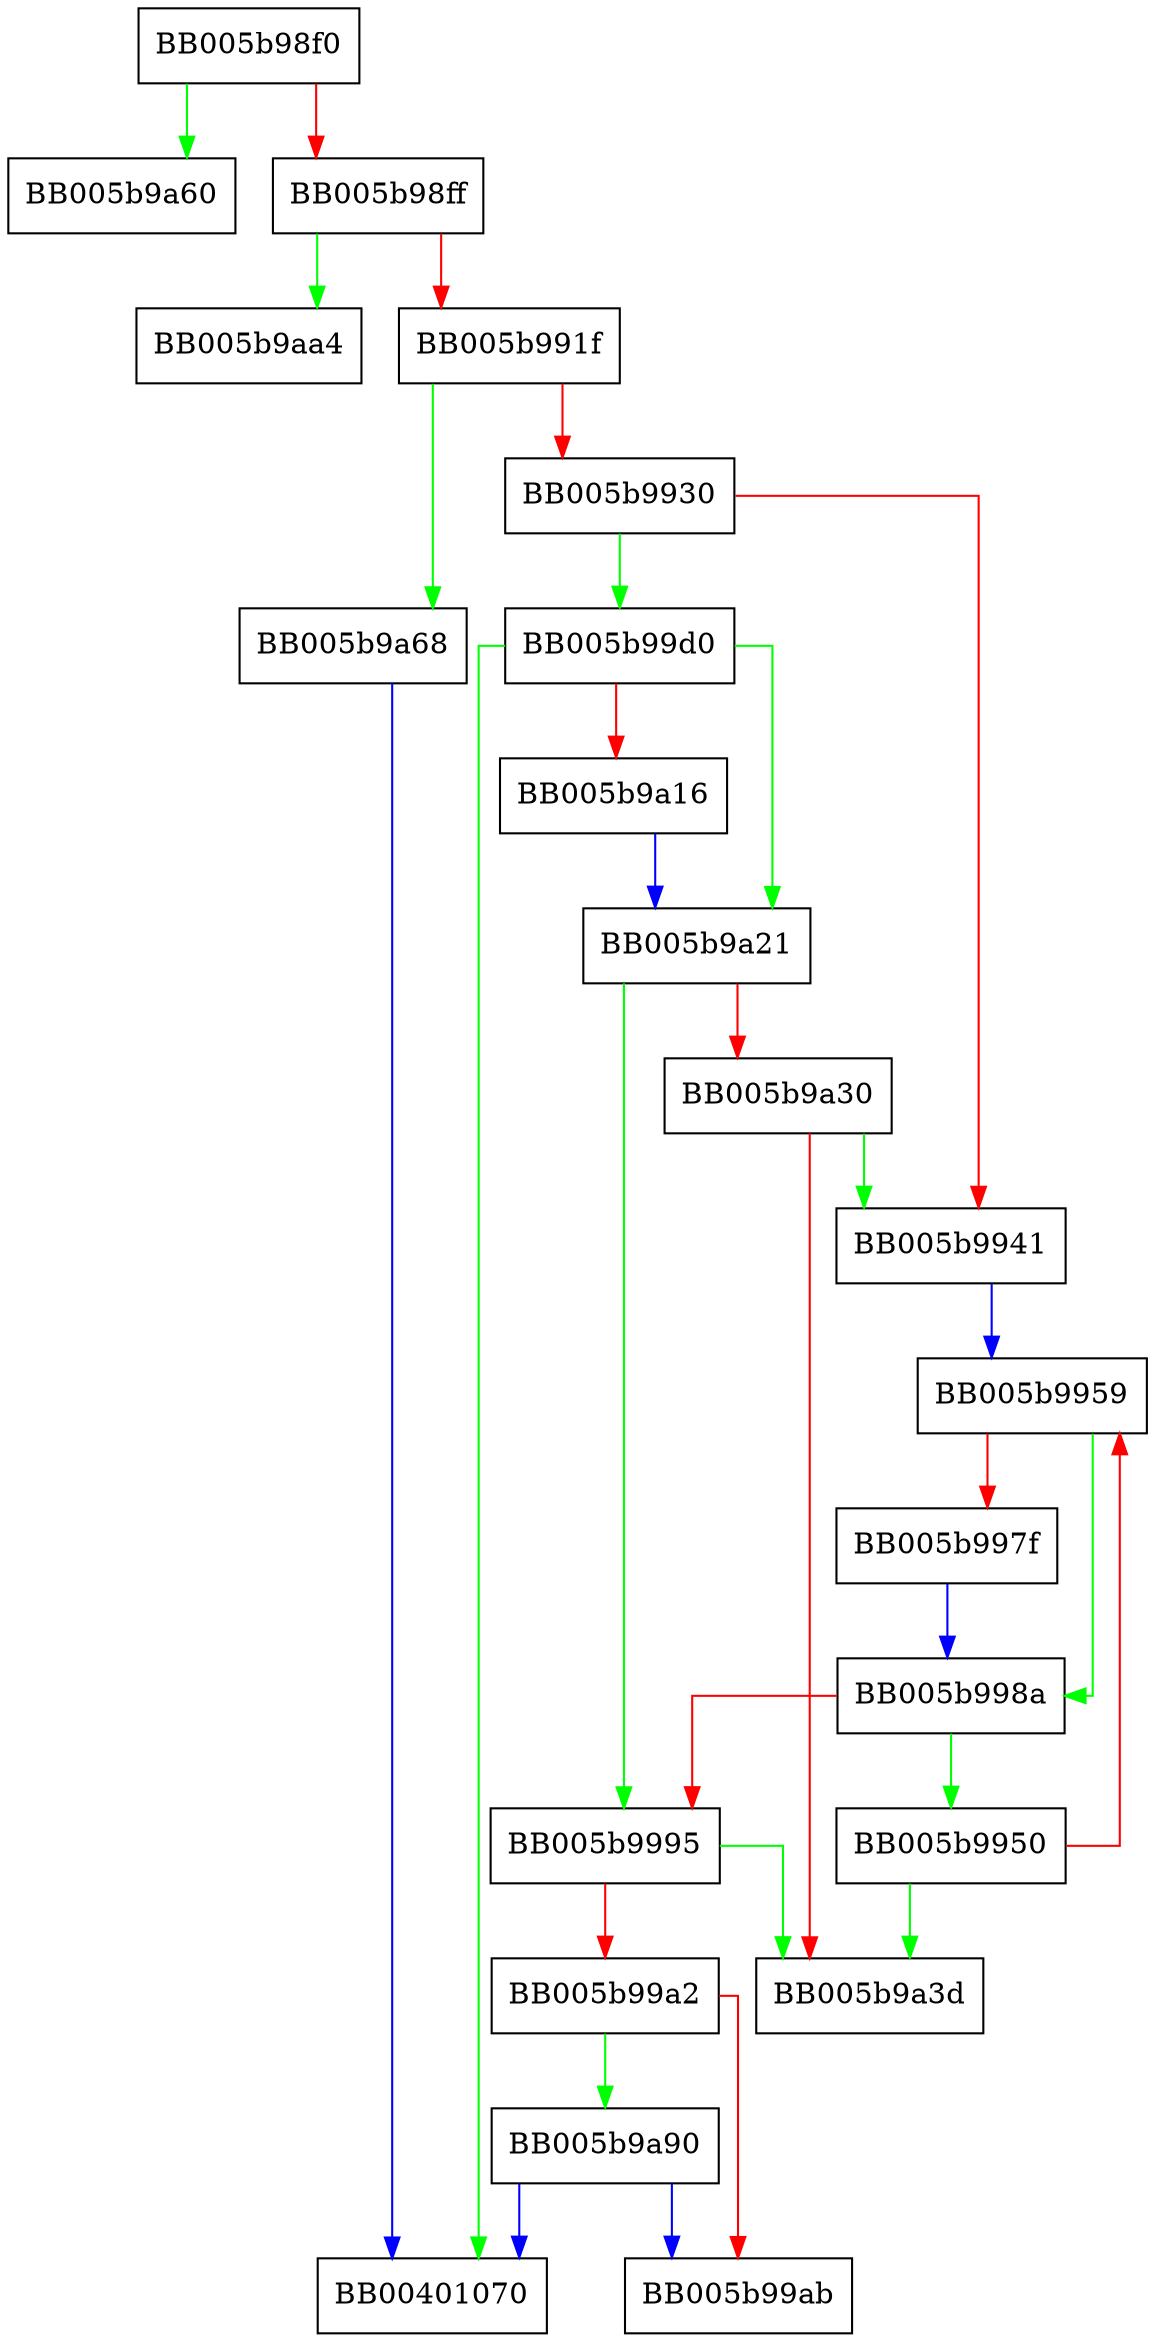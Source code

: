 digraph EVP_EncodeUpdate {
  node [shape="box"];
  graph [splines=ortho];
  BB005b98f0 -> BB005b9a60 [color="green"];
  BB005b98f0 -> BB005b98ff [color="red"];
  BB005b98ff -> BB005b9aa4 [color="green"];
  BB005b98ff -> BB005b991f [color="red"];
  BB005b991f -> BB005b9a68 [color="green"];
  BB005b991f -> BB005b9930 [color="red"];
  BB005b9930 -> BB005b99d0 [color="green"];
  BB005b9930 -> BB005b9941 [color="red"];
  BB005b9941 -> BB005b9959 [color="blue"];
  BB005b9950 -> BB005b9a3d [color="green"];
  BB005b9950 -> BB005b9959 [color="red"];
  BB005b9959 -> BB005b998a [color="green"];
  BB005b9959 -> BB005b997f [color="red"];
  BB005b997f -> BB005b998a [color="blue"];
  BB005b998a -> BB005b9950 [color="green"];
  BB005b998a -> BB005b9995 [color="red"];
  BB005b9995 -> BB005b9a3d [color="green"];
  BB005b9995 -> BB005b99a2 [color="red"];
  BB005b99a2 -> BB005b9a90 [color="green"];
  BB005b99a2 -> BB005b99ab [color="red"];
  BB005b99d0 -> BB00401070 [color="green"];
  BB005b99d0 -> BB005b9a21 [color="green"];
  BB005b99d0 -> BB005b9a16 [color="red"];
  BB005b9a16 -> BB005b9a21 [color="blue"];
  BB005b9a21 -> BB005b9995 [color="green"];
  BB005b9a21 -> BB005b9a30 [color="red"];
  BB005b9a30 -> BB005b9941 [color="green"];
  BB005b9a30 -> BB005b9a3d [color="red"];
  BB005b9a68 -> BB00401070 [color="blue"];
  BB005b9a90 -> BB00401070 [color="blue"];
  BB005b9a90 -> BB005b99ab [color="blue"];
}